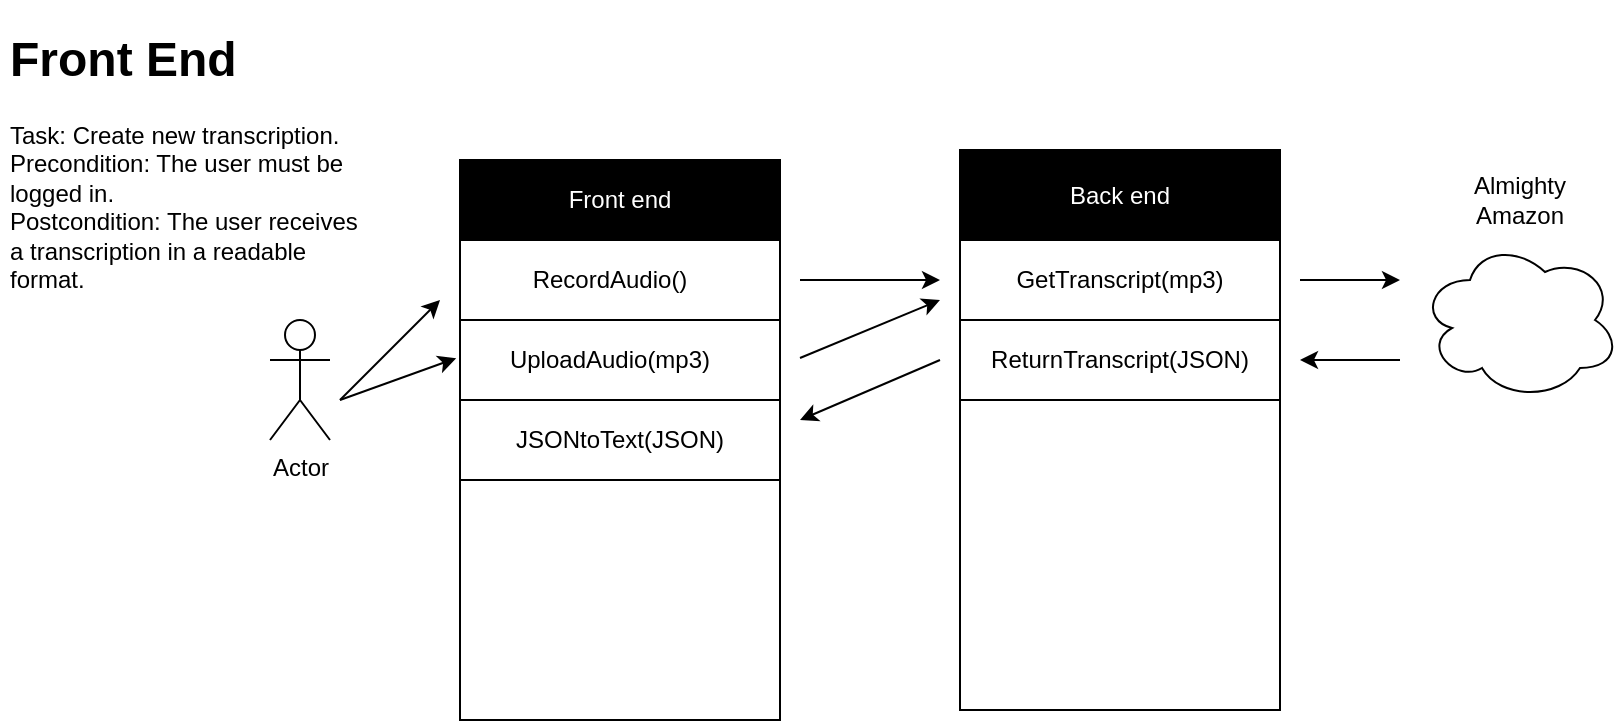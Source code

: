 <mxfile version="10.6.7" type="github"><diagram id="Znyub1uQKylLT9gnVSdC" name="Page-1"><mxGraphModel dx="754" dy="436" grid="1" gridSize="10" guides="1" tooltips="1" connect="1" arrows="1" fold="1" page="1" pageScale="1" pageWidth="850" pageHeight="1100" math="0" shadow="0"><root><mxCell id="0"/><mxCell id="1" parent="0"/><mxCell id="SYLWjsR0JGekIqLb7W40-3" value="" style="rounded=0;whiteSpace=wrap;html=1;" parent="1" vertex="1"><mxGeometry x="240" y="80" width="160" height="280" as="geometry"/></mxCell><mxCell id="SYLWjsR0JGekIqLb7W40-5" value="&lt;h1&gt;Front End&lt;/h1&gt;&lt;div&gt;Task: Create new transcription.&lt;/div&gt;&lt;div&gt;Precondition: The user must be logged in.&lt;/div&gt;&lt;div&gt;Postcondition: The user receives a transcription in a readable format.&lt;br&gt;&lt;/div&gt;" style="text;html=1;strokeColor=none;fillColor=none;spacing=5;spacingTop=-20;whiteSpace=wrap;overflow=hidden;rounded=0;" parent="1" vertex="1"><mxGeometry x="10" y="10" width="190" height="140" as="geometry"/></mxCell><mxCell id="SYLWjsR0JGekIqLb7W40-6" value="Actor" style="shape=umlActor;verticalLabelPosition=bottom;labelBackgroundColor=#ffffff;verticalAlign=top;html=1;outlineConnect=0;" parent="1" vertex="1"><mxGeometry x="145" y="160" width="30" height="60" as="geometry"/></mxCell><mxCell id="SYLWjsR0JGekIqLb7W40-12" value="" style="rounded=0;whiteSpace=wrap;html=1;" parent="1" vertex="1"><mxGeometry x="490" y="75" width="160" height="280" as="geometry"/></mxCell><mxCell id="SYLWjsR0JGekIqLb7W40-14" value="" style="endArrow=classic;html=1;" parent="1" edge="1"><mxGeometry width="50" height="50" relative="1" as="geometry"><mxPoint x="180" y="200" as="sourcePoint"/><mxPoint x="230" y="150" as="targetPoint"/><Array as="points"/></mxGeometry></mxCell><mxCell id="SYLWjsR0JGekIqLb7W40-16" value="" style="rounded=0;whiteSpace=wrap;html=1;" parent="1" vertex="1"><mxGeometry x="240" y="160" width="160" height="40" as="geometry"/></mxCell><mxCell id="SYLWjsR0JGekIqLb7W40-17" value="" style="rounded=0;whiteSpace=wrap;html=1;fontColor=#000000;fillColor=#000000;" parent="1" vertex="1"><mxGeometry x="240" y="80" width="160" height="40" as="geometry"/></mxCell><mxCell id="SYLWjsR0JGekIqLb7W40-4" value="Front end" style="text;html=1;strokeColor=none;fillColor=none;align=center;verticalAlign=middle;whiteSpace=wrap;rounded=0;fontColor=#FFFFFF;" parent="1" vertex="1"><mxGeometry x="260" y="90" width="120" height="20" as="geometry"/></mxCell><mxCell id="SYLWjsR0JGekIqLb7W40-18" value="" style="rounded=0;whiteSpace=wrap;html=1;fillColor=#000000;fontColor=#000000;" parent="1" vertex="1"><mxGeometry x="490" y="75" width="160" height="45" as="geometry"/></mxCell><mxCell id="SYLWjsR0JGekIqLb7W40-13" value="Back end" style="text;html=1;strokeColor=none;fillColor=none;align=center;verticalAlign=middle;whiteSpace=wrap;rounded=0;fontColor=#FFFFFF;" parent="1" vertex="1"><mxGeometry x="510" y="87.5" width="120" height="20" as="geometry"/></mxCell><mxCell id="SYLWjsR0JGekIqLb7W40-19" value="" style="rounded=0;whiteSpace=wrap;html=1;" parent="1" vertex="1"><mxGeometry x="490" y="120" width="160" height="40" as="geometry"/></mxCell><mxCell id="SYLWjsR0JGekIqLb7W40-20" value="" style="rounded=0;whiteSpace=wrap;html=1;" parent="1" vertex="1"><mxGeometry x="490" y="160" width="160" height="40" as="geometry"/></mxCell><mxCell id="SYLWjsR0JGekIqLb7W40-21" value="" style="endArrow=classic;html=1;entryX=-0.012;entryY=0.354;entryDx=0;entryDy=0;entryPerimeter=0;" parent="1" target="SYLWjsR0JGekIqLb7W40-3" edge="1"><mxGeometry width="50" height="50" relative="1" as="geometry"><mxPoint x="180" y="200" as="sourcePoint"/><mxPoint x="240" y="160" as="targetPoint"/><Array as="points"/></mxGeometry></mxCell><mxCell id="SYLWjsR0JGekIqLb7W40-22" value="RecordAudio()" style="text;html=1;strokeColor=none;fillColor=none;align=center;verticalAlign=middle;whiteSpace=wrap;rounded=0;fontColor=#000000;" parent="1" vertex="1"><mxGeometry x="290" y="130" width="50" height="20" as="geometry"/></mxCell><mxCell id="SYLWjsR0JGekIqLb7W40-23" value="UploadAudio(mp3)" style="text;html=1;strokeColor=none;fillColor=none;align=center;verticalAlign=middle;whiteSpace=wrap;rounded=0;fontColor=#000000;" parent="1" vertex="1"><mxGeometry x="290" y="170" width="50" height="20" as="geometry"/></mxCell><mxCell id="SYLWjsR0JGekIqLb7W40-24" value="" style="endArrow=classic;html=1;fontColor=#000000;" parent="1" edge="1"><mxGeometry width="50" height="50" relative="1" as="geometry"><mxPoint x="410" y="140" as="sourcePoint"/><mxPoint x="480" y="140" as="targetPoint"/></mxGeometry></mxCell><mxCell id="SYLWjsR0JGekIqLb7W40-25" value="" style="endArrow=classic;html=1;fontColor=#000000;" parent="1" edge="1"><mxGeometry width="50" height="50" relative="1" as="geometry"><mxPoint x="410" y="179" as="sourcePoint"/><mxPoint x="480" y="150" as="targetPoint"/></mxGeometry></mxCell><mxCell id="SYLWjsR0JGekIqLb7W40-26" value="GetTranscript(mp3)" style="text;html=1;strokeColor=none;fillColor=none;align=center;verticalAlign=middle;whiteSpace=wrap;rounded=0;fontColor=#000000;" parent="1" vertex="1"><mxGeometry x="550" y="130" width="40" height="20" as="geometry"/></mxCell><mxCell id="SYLWjsR0JGekIqLb7W40-27" value="ReturnTranscript(JSON)" style="text;html=1;strokeColor=none;fillColor=none;align=center;verticalAlign=middle;whiteSpace=wrap;rounded=0;fontColor=#000000;" parent="1" vertex="1"><mxGeometry x="550" y="170" width="40" height="20" as="geometry"/></mxCell><mxCell id="SYLWjsR0JGekIqLb7W40-28" value="" style="endArrow=classic;html=1;fontColor=#000000;" parent="1" edge="1"><mxGeometry width="50" height="50" relative="1" as="geometry"><mxPoint x="660" y="140" as="sourcePoint"/><mxPoint x="710" y="140" as="targetPoint"/></mxGeometry></mxCell><mxCell id="SYLWjsR0JGekIqLb7W40-29" value="" style="ellipse;shape=cloud;whiteSpace=wrap;html=1;fillColor=#FFFFFF;fontColor=#000000;" parent="1" vertex="1"><mxGeometry x="720" y="120" width="100" height="80" as="geometry"/></mxCell><mxCell id="SYLWjsR0JGekIqLb7W40-30" value="" style="endArrow=classic;html=1;fontColor=#000000;" parent="1" edge="1"><mxGeometry width="50" height="50" relative="1" as="geometry"><mxPoint x="710" y="180" as="sourcePoint"/><mxPoint x="660" y="180" as="targetPoint"/></mxGeometry></mxCell><mxCell id="SYLWjsR0JGekIqLb7W40-31" value="" style="endArrow=classic;html=1;fontColor=#000000;" parent="1" edge="1"><mxGeometry width="50" height="50" relative="1" as="geometry"><mxPoint x="480" y="180" as="sourcePoint"/><mxPoint x="410" y="210" as="targetPoint"/></mxGeometry></mxCell><mxCell id="EhKEhCuIyaIcaOgVN_55-1" value="" style="rounded=0;whiteSpace=wrap;html=1;fillColor=#FFFFFF;fontColor=#000000;" vertex="1" parent="1"><mxGeometry x="240" y="200" width="160" height="40" as="geometry"/></mxCell><mxCell id="EhKEhCuIyaIcaOgVN_55-2" value="&lt;div&gt;JSONtoText(JSON)&lt;/div&gt;" style="text;html=1;strokeColor=none;fillColor=none;align=center;verticalAlign=middle;whiteSpace=wrap;rounded=0;fontColor=#000000;" vertex="1" parent="1"><mxGeometry x="300" y="210" width="40" height="20" as="geometry"/></mxCell><mxCell id="EhKEhCuIyaIcaOgVN_55-14" value="Almighty Amazon" style="text;html=1;strokeColor=none;fillColor=none;align=center;verticalAlign=middle;whiteSpace=wrap;rounded=0;fontColor=#000000;" vertex="1" parent="1"><mxGeometry x="750" y="90" width="40" height="20" as="geometry"/></mxCell></root></mxGraphModel></diagram></mxfile>